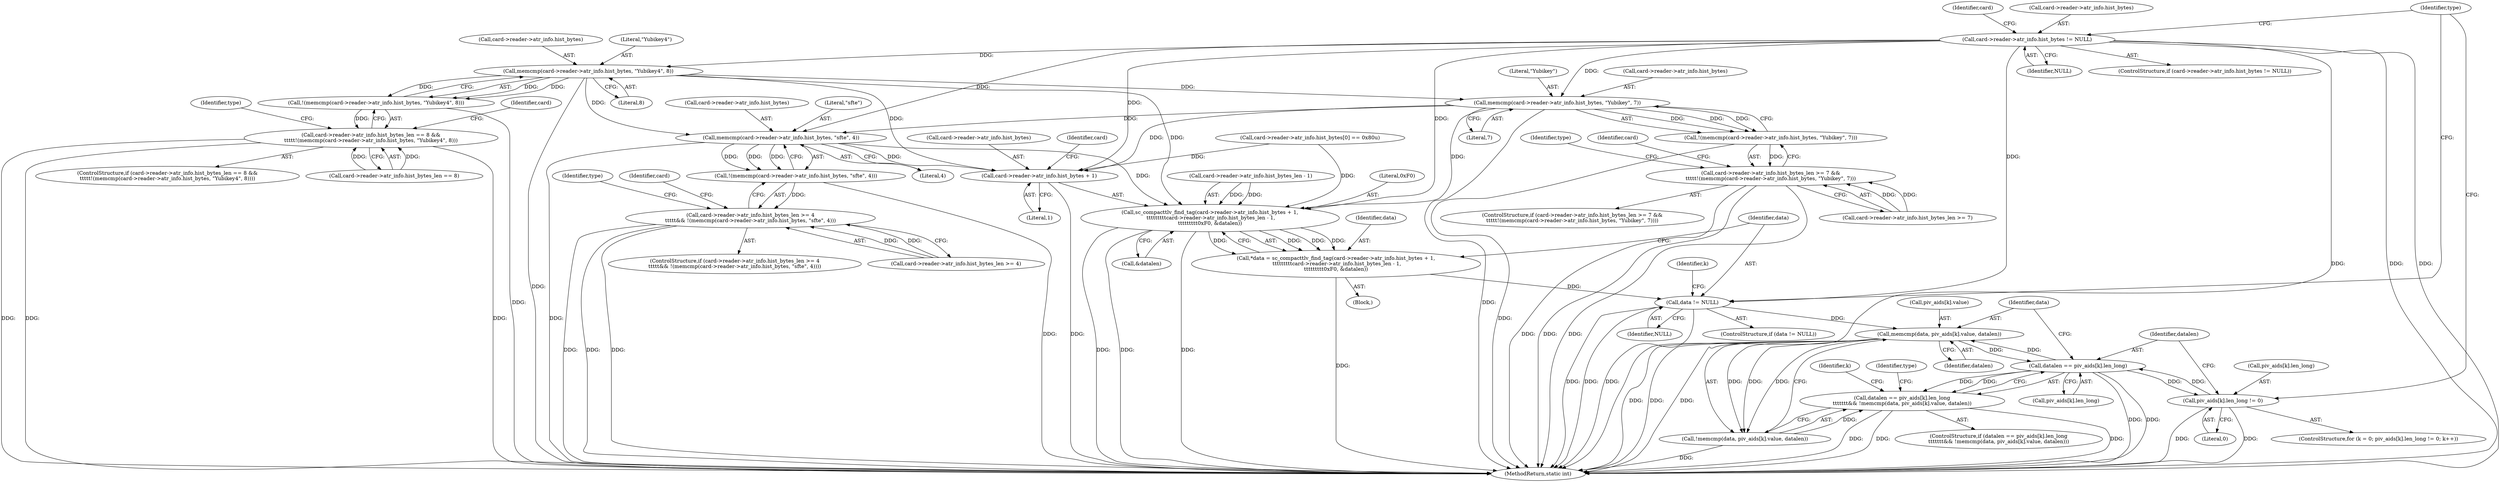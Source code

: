 digraph "0_OpenSC_8fe377e93b4b56060e5bbfb6f3142ceaeca744fa_15@API" {
"1000171" [label="(Call,card->reader->atr_info.hist_bytes != NULL)"];
"1000193" [label="(Call,memcmp(card->reader->atr_info.hist_bytes, \"Yubikey4\", 8))"];
"1000192" [label="(Call,!(memcmp(card->reader->atr_info.hist_bytes, \"Yubikey4\", 8)))"];
"1000182" [label="(Call,card->reader->atr_info.hist_bytes_len == 8 &&\n\t\t\t\t\t!(memcmp(card->reader->atr_info.hist_bytes, \"Yubikey4\", 8)))"];
"1000220" [label="(Call,memcmp(card->reader->atr_info.hist_bytes, \"Yubikey\", 7))"];
"1000219" [label="(Call,!(memcmp(card->reader->atr_info.hist_bytes, \"Yubikey\", 7)))"];
"1000209" [label="(Call,card->reader->atr_info.hist_bytes_len >= 7 &&\n\t\t\t\t\t!(memcmp(card->reader->atr_info.hist_bytes, \"Yubikey\", 7)))"];
"1000247" [label="(Call,memcmp(card->reader->atr_info.hist_bytes, \"sfte\", 4))"];
"1000246" [label="(Call,!(memcmp(card->reader->atr_info.hist_bytes, \"sfte\", 4)))"];
"1000236" [label="(Call,card->reader->atr_info.hist_bytes_len >= 4\n\t\t\t\t\t&& !(memcmp(card->reader->atr_info.hist_bytes, \"sfte\", 4)))"];
"1000289" [label="(Call,sc_compacttlv_find_tag(card->reader->atr_info.hist_bytes + 1,\n \t\t\t\t\t\t\t\t\tcard->reader->atr_info.hist_bytes_len - 1,\n\t\t\t\t\t\t\t\t\t0xF0, &datalen))"];
"1000287" [label="(Call,*data = sc_compacttlv_find_tag(card->reader->atr_info.hist_bytes + 1,\n \t\t\t\t\t\t\t\t\tcard->reader->atr_info.hist_bytes_len - 1,\n\t\t\t\t\t\t\t\t\t0xF0, &datalen))"];
"1000312" [label="(Call,data != NULL)"];
"1000341" [label="(Call,memcmp(data, piv_aids[k].value, datalen))"];
"1000333" [label="(Call,datalen == piv_aids[k].len_long)"];
"1000321" [label="(Call,piv_aids[k].len_long != 0)"];
"1000332" [label="(Call,datalen == piv_aids[k].len_long\n\t\t\t\t\t\t\t&& !memcmp(data, piv_aids[k].value, datalen))"];
"1000340" [label="(Call,!memcmp(data, piv_aids[k].value, datalen))"];
"1000290" [label="(Call,card->reader->atr_info.hist_bytes + 1)"];
"1000187" [label="(Identifier,card)"];
"1000219" [label="(Call,!(memcmp(card->reader->atr_info.hist_bytes, \"Yubikey\", 7)))"];
"1000210" [label="(Call,card->reader->atr_info.hist_bytes_len >= 7)"];
"1000322" [label="(Call,piv_aids[k].len_long)"];
"1000235" [label="(ControlStructure,if (card->reader->atr_info.hist_bytes_len >= 4\n\t\t\t\t\t&& !(memcmp(card->reader->atr_info.hist_bytes, \"sfte\", 4))))"];
"1000299" [label="(Call,card->reader->atr_info.hist_bytes_len - 1)"];
"1000335" [label="(Call,piv_aids[k].len_long)"];
"1000321" [label="(Call,piv_aids[k].len_long != 0)"];
"1000221" [label="(Call,card->reader->atr_info.hist_bytes)"];
"1000248" [label="(Call,card->reader->atr_info.hist_bytes)"];
"1000309" [label="(Call,&datalen)"];
"1000259" [label="(Identifier,type)"];
"1000181" [label="(ControlStructure,if (card->reader->atr_info.hist_bytes_len == 8 &&\n\t\t\t\t\t!(memcmp(card->reader->atr_info.hist_bytes, \"Yubikey4\", 8))))"];
"1000208" [label="(ControlStructure,if (card->reader->atr_info.hist_bytes_len >= 7 &&\n\t\t\t\t\t!(memcmp(card->reader->atr_info.hist_bytes, \"Yubikey\", 7))))"];
"1000287" [label="(Call,*data = sc_compacttlv_find_tag(card->reader->atr_info.hist_bytes + 1,\n \t\t\t\t\t\t\t\t\tcard->reader->atr_info.hist_bytes_len - 1,\n\t\t\t\t\t\t\t\t\t0xF0, &datalen))"];
"1000291" [label="(Call,card->reader->atr_info.hist_bytes)"];
"1000329" [label="(Identifier,k)"];
"1000220" [label="(Call,memcmp(card->reader->atr_info.hist_bytes, \"Yubikey\", 7))"];
"1000319" [label="(Identifier,k)"];
"1000343" [label="(Call,piv_aids[k].value)"];
"1000237" [label="(Call,card->reader->atr_info.hist_bytes_len >= 4)"];
"1000246" [label="(Call,!(memcmp(card->reader->atr_info.hist_bytes, \"sfte\", 4)))"];
"1000214" [label="(Identifier,card)"];
"1000202" [label="(Literal,8)"];
"1000228" [label="(Literal,\"Yubikey\")"];
"1000171" [label="(Call,card->reader->atr_info.hist_bytes != NULL)"];
"1000179" [label="(Identifier,NULL)"];
"1000289" [label="(Call,sc_compacttlv_find_tag(card->reader->atr_info.hist_bytes + 1,\n \t\t\t\t\t\t\t\t\tcard->reader->atr_info.hist_bytes_len - 1,\n\t\t\t\t\t\t\t\t\t0xF0, &datalen))"];
"1000172" [label="(Call,card->reader->atr_info.hist_bytes)"];
"1000229" [label="(Literal,7)"];
"1000356" [label="(Identifier,type)"];
"1000241" [label="(Identifier,card)"];
"1000192" [label="(Call,!(memcmp(card->reader->atr_info.hist_bytes, \"Yubikey4\", 8)))"];
"1000290" [label="(Call,card->reader->atr_info.hist_bytes + 1)"];
"1000232" [label="(Identifier,type)"];
"1000201" [label="(Literal,\"Yubikey4\")"];
"1000182" [label="(Call,card->reader->atr_info.hist_bytes_len == 8 &&\n\t\t\t\t\t!(memcmp(card->reader->atr_info.hist_bytes, \"Yubikey4\", 8)))"];
"1000348" [label="(Identifier,datalen)"];
"1000183" [label="(Call,card->reader->atr_info.hist_bytes_len == 8)"];
"1000288" [label="(Identifier,data)"];
"1000342" [label="(Identifier,data)"];
"1000332" [label="(Call,datalen == piv_aids[k].len_long\n\t\t\t\t\t\t\t&& !memcmp(data, piv_aids[k].value, datalen))"];
"1000194" [label="(Call,card->reader->atr_info.hist_bytes)"];
"1000331" [label="(ControlStructure,if (datalen == piv_aids[k].len_long\n\t\t\t\t\t\t\t&& !memcmp(data, piv_aids[k].value, datalen)))"];
"1000170" [label="(ControlStructure,if (card->reader->atr_info.hist_bytes != NULL))"];
"1000313" [label="(Identifier,data)"];
"1000303" [label="(Identifier,card)"];
"1000311" [label="(ControlStructure,if (data != NULL))"];
"1000341" [label="(Call,memcmp(data, piv_aids[k].value, datalen))"];
"1000351" [label="(Identifier,type)"];
"1000205" [label="(Identifier,type)"];
"1000256" [label="(Literal,4)"];
"1000334" [label="(Identifier,datalen)"];
"1000209" [label="(Call,card->reader->atr_info.hist_bytes_len >= 7 &&\n\t\t\t\t\t!(memcmp(card->reader->atr_info.hist_bytes, \"Yubikey\", 7)))"];
"1000273" [label="(Call,card->reader->atr_info.hist_bytes[0] == 0x80u)"];
"1000255" [label="(Literal,\"sfte\")"];
"1000236" [label="(Call,card->reader->atr_info.hist_bytes_len >= 4\n\t\t\t\t\t&& !(memcmp(card->reader->atr_info.hist_bytes, \"sfte\", 4)))"];
"1000314" [label="(Identifier,NULL)"];
"1000333" [label="(Call,datalen == piv_aids[k].len_long)"];
"1000526" [label="(MethodReturn,static int)"];
"1000340" [label="(Call,!memcmp(data, piv_aids[k].value, datalen))"];
"1000317" [label="(ControlStructure,for (k = 0; piv_aids[k].len_long != 0; k++))"];
"1000327" [label="(Literal,0)"];
"1000298" [label="(Literal,1)"];
"1000247" [label="(Call,memcmp(card->reader->atr_info.hist_bytes, \"sfte\", 4))"];
"1000308" [label="(Literal,0xF0)"];
"1000312" [label="(Call,data != NULL)"];
"1000284" [label="(Block,)"];
"1000268" [label="(Identifier,card)"];
"1000193" [label="(Call,memcmp(card->reader->atr_info.hist_bytes, \"Yubikey4\", 8))"];
"1000171" -> "1000170"  [label="AST: "];
"1000171" -> "1000179"  [label="CFG: "];
"1000172" -> "1000171"  [label="AST: "];
"1000179" -> "1000171"  [label="AST: "];
"1000187" -> "1000171"  [label="CFG: "];
"1000356" -> "1000171"  [label="CFG: "];
"1000171" -> "1000526"  [label="DDG: "];
"1000171" -> "1000526"  [label="DDG: "];
"1000171" -> "1000526"  [label="DDG: "];
"1000171" -> "1000193"  [label="DDG: "];
"1000171" -> "1000220"  [label="DDG: "];
"1000171" -> "1000247"  [label="DDG: "];
"1000171" -> "1000289"  [label="DDG: "];
"1000171" -> "1000290"  [label="DDG: "];
"1000171" -> "1000312"  [label="DDG: "];
"1000193" -> "1000192"  [label="AST: "];
"1000193" -> "1000202"  [label="CFG: "];
"1000194" -> "1000193"  [label="AST: "];
"1000201" -> "1000193"  [label="AST: "];
"1000202" -> "1000193"  [label="AST: "];
"1000192" -> "1000193"  [label="CFG: "];
"1000193" -> "1000526"  [label="DDG: "];
"1000193" -> "1000192"  [label="DDG: "];
"1000193" -> "1000192"  [label="DDG: "];
"1000193" -> "1000192"  [label="DDG: "];
"1000193" -> "1000220"  [label="DDG: "];
"1000193" -> "1000247"  [label="DDG: "];
"1000193" -> "1000289"  [label="DDG: "];
"1000193" -> "1000290"  [label="DDG: "];
"1000192" -> "1000182"  [label="AST: "];
"1000182" -> "1000192"  [label="CFG: "];
"1000192" -> "1000526"  [label="DDG: "];
"1000192" -> "1000182"  [label="DDG: "];
"1000182" -> "1000181"  [label="AST: "];
"1000182" -> "1000183"  [label="CFG: "];
"1000183" -> "1000182"  [label="AST: "];
"1000205" -> "1000182"  [label="CFG: "];
"1000214" -> "1000182"  [label="CFG: "];
"1000182" -> "1000526"  [label="DDG: "];
"1000182" -> "1000526"  [label="DDG: "];
"1000182" -> "1000526"  [label="DDG: "];
"1000183" -> "1000182"  [label="DDG: "];
"1000183" -> "1000182"  [label="DDG: "];
"1000220" -> "1000219"  [label="AST: "];
"1000220" -> "1000229"  [label="CFG: "];
"1000221" -> "1000220"  [label="AST: "];
"1000228" -> "1000220"  [label="AST: "];
"1000229" -> "1000220"  [label="AST: "];
"1000219" -> "1000220"  [label="CFG: "];
"1000220" -> "1000526"  [label="DDG: "];
"1000220" -> "1000219"  [label="DDG: "];
"1000220" -> "1000219"  [label="DDG: "];
"1000220" -> "1000219"  [label="DDG: "];
"1000220" -> "1000247"  [label="DDG: "];
"1000220" -> "1000289"  [label="DDG: "];
"1000220" -> "1000290"  [label="DDG: "];
"1000219" -> "1000209"  [label="AST: "];
"1000209" -> "1000219"  [label="CFG: "];
"1000219" -> "1000526"  [label="DDG: "];
"1000219" -> "1000209"  [label="DDG: "];
"1000209" -> "1000208"  [label="AST: "];
"1000209" -> "1000210"  [label="CFG: "];
"1000210" -> "1000209"  [label="AST: "];
"1000232" -> "1000209"  [label="CFG: "];
"1000241" -> "1000209"  [label="CFG: "];
"1000209" -> "1000526"  [label="DDG: "];
"1000209" -> "1000526"  [label="DDG: "];
"1000209" -> "1000526"  [label="DDG: "];
"1000210" -> "1000209"  [label="DDG: "];
"1000210" -> "1000209"  [label="DDG: "];
"1000247" -> "1000246"  [label="AST: "];
"1000247" -> "1000256"  [label="CFG: "];
"1000248" -> "1000247"  [label="AST: "];
"1000255" -> "1000247"  [label="AST: "];
"1000256" -> "1000247"  [label="AST: "];
"1000246" -> "1000247"  [label="CFG: "];
"1000247" -> "1000526"  [label="DDG: "];
"1000247" -> "1000246"  [label="DDG: "];
"1000247" -> "1000246"  [label="DDG: "];
"1000247" -> "1000246"  [label="DDG: "];
"1000247" -> "1000289"  [label="DDG: "];
"1000247" -> "1000290"  [label="DDG: "];
"1000246" -> "1000236"  [label="AST: "];
"1000236" -> "1000246"  [label="CFG: "];
"1000246" -> "1000526"  [label="DDG: "];
"1000246" -> "1000236"  [label="DDG: "];
"1000236" -> "1000235"  [label="AST: "];
"1000236" -> "1000237"  [label="CFG: "];
"1000237" -> "1000236"  [label="AST: "];
"1000259" -> "1000236"  [label="CFG: "];
"1000268" -> "1000236"  [label="CFG: "];
"1000236" -> "1000526"  [label="DDG: "];
"1000236" -> "1000526"  [label="DDG: "];
"1000236" -> "1000526"  [label="DDG: "];
"1000237" -> "1000236"  [label="DDG: "];
"1000237" -> "1000236"  [label="DDG: "];
"1000289" -> "1000287"  [label="AST: "];
"1000289" -> "1000309"  [label="CFG: "];
"1000290" -> "1000289"  [label="AST: "];
"1000299" -> "1000289"  [label="AST: "];
"1000308" -> "1000289"  [label="AST: "];
"1000309" -> "1000289"  [label="AST: "];
"1000287" -> "1000289"  [label="CFG: "];
"1000289" -> "1000526"  [label="DDG: "];
"1000289" -> "1000526"  [label="DDG: "];
"1000289" -> "1000526"  [label="DDG: "];
"1000289" -> "1000287"  [label="DDG: "];
"1000289" -> "1000287"  [label="DDG: "];
"1000289" -> "1000287"  [label="DDG: "];
"1000289" -> "1000287"  [label="DDG: "];
"1000273" -> "1000289"  [label="DDG: "];
"1000299" -> "1000289"  [label="DDG: "];
"1000299" -> "1000289"  [label="DDG: "];
"1000287" -> "1000284"  [label="AST: "];
"1000288" -> "1000287"  [label="AST: "];
"1000313" -> "1000287"  [label="CFG: "];
"1000287" -> "1000526"  [label="DDG: "];
"1000287" -> "1000312"  [label="DDG: "];
"1000312" -> "1000311"  [label="AST: "];
"1000312" -> "1000314"  [label="CFG: "];
"1000313" -> "1000312"  [label="AST: "];
"1000314" -> "1000312"  [label="AST: "];
"1000319" -> "1000312"  [label="CFG: "];
"1000356" -> "1000312"  [label="CFG: "];
"1000312" -> "1000526"  [label="DDG: "];
"1000312" -> "1000526"  [label="DDG: "];
"1000312" -> "1000526"  [label="DDG: "];
"1000312" -> "1000341"  [label="DDG: "];
"1000341" -> "1000340"  [label="AST: "];
"1000341" -> "1000348"  [label="CFG: "];
"1000342" -> "1000341"  [label="AST: "];
"1000343" -> "1000341"  [label="AST: "];
"1000348" -> "1000341"  [label="AST: "];
"1000340" -> "1000341"  [label="CFG: "];
"1000341" -> "1000526"  [label="DDG: "];
"1000341" -> "1000526"  [label="DDG: "];
"1000341" -> "1000526"  [label="DDG: "];
"1000341" -> "1000333"  [label="DDG: "];
"1000341" -> "1000340"  [label="DDG: "];
"1000341" -> "1000340"  [label="DDG: "];
"1000341" -> "1000340"  [label="DDG: "];
"1000333" -> "1000341"  [label="DDG: "];
"1000333" -> "1000332"  [label="AST: "];
"1000333" -> "1000335"  [label="CFG: "];
"1000334" -> "1000333"  [label="AST: "];
"1000335" -> "1000333"  [label="AST: "];
"1000342" -> "1000333"  [label="CFG: "];
"1000332" -> "1000333"  [label="CFG: "];
"1000333" -> "1000526"  [label="DDG: "];
"1000333" -> "1000526"  [label="DDG: "];
"1000333" -> "1000321"  [label="DDG: "];
"1000333" -> "1000332"  [label="DDG: "];
"1000333" -> "1000332"  [label="DDG: "];
"1000321" -> "1000333"  [label="DDG: "];
"1000321" -> "1000317"  [label="AST: "];
"1000321" -> "1000327"  [label="CFG: "];
"1000322" -> "1000321"  [label="AST: "];
"1000327" -> "1000321"  [label="AST: "];
"1000334" -> "1000321"  [label="CFG: "];
"1000356" -> "1000321"  [label="CFG: "];
"1000321" -> "1000526"  [label="DDG: "];
"1000321" -> "1000526"  [label="DDG: "];
"1000332" -> "1000331"  [label="AST: "];
"1000332" -> "1000340"  [label="CFG: "];
"1000340" -> "1000332"  [label="AST: "];
"1000351" -> "1000332"  [label="CFG: "];
"1000329" -> "1000332"  [label="CFG: "];
"1000332" -> "1000526"  [label="DDG: "];
"1000332" -> "1000526"  [label="DDG: "];
"1000332" -> "1000526"  [label="DDG: "];
"1000340" -> "1000332"  [label="DDG: "];
"1000340" -> "1000526"  [label="DDG: "];
"1000290" -> "1000298"  [label="CFG: "];
"1000291" -> "1000290"  [label="AST: "];
"1000298" -> "1000290"  [label="AST: "];
"1000303" -> "1000290"  [label="CFG: "];
"1000290" -> "1000526"  [label="DDG: "];
"1000273" -> "1000290"  [label="DDG: "];
}
